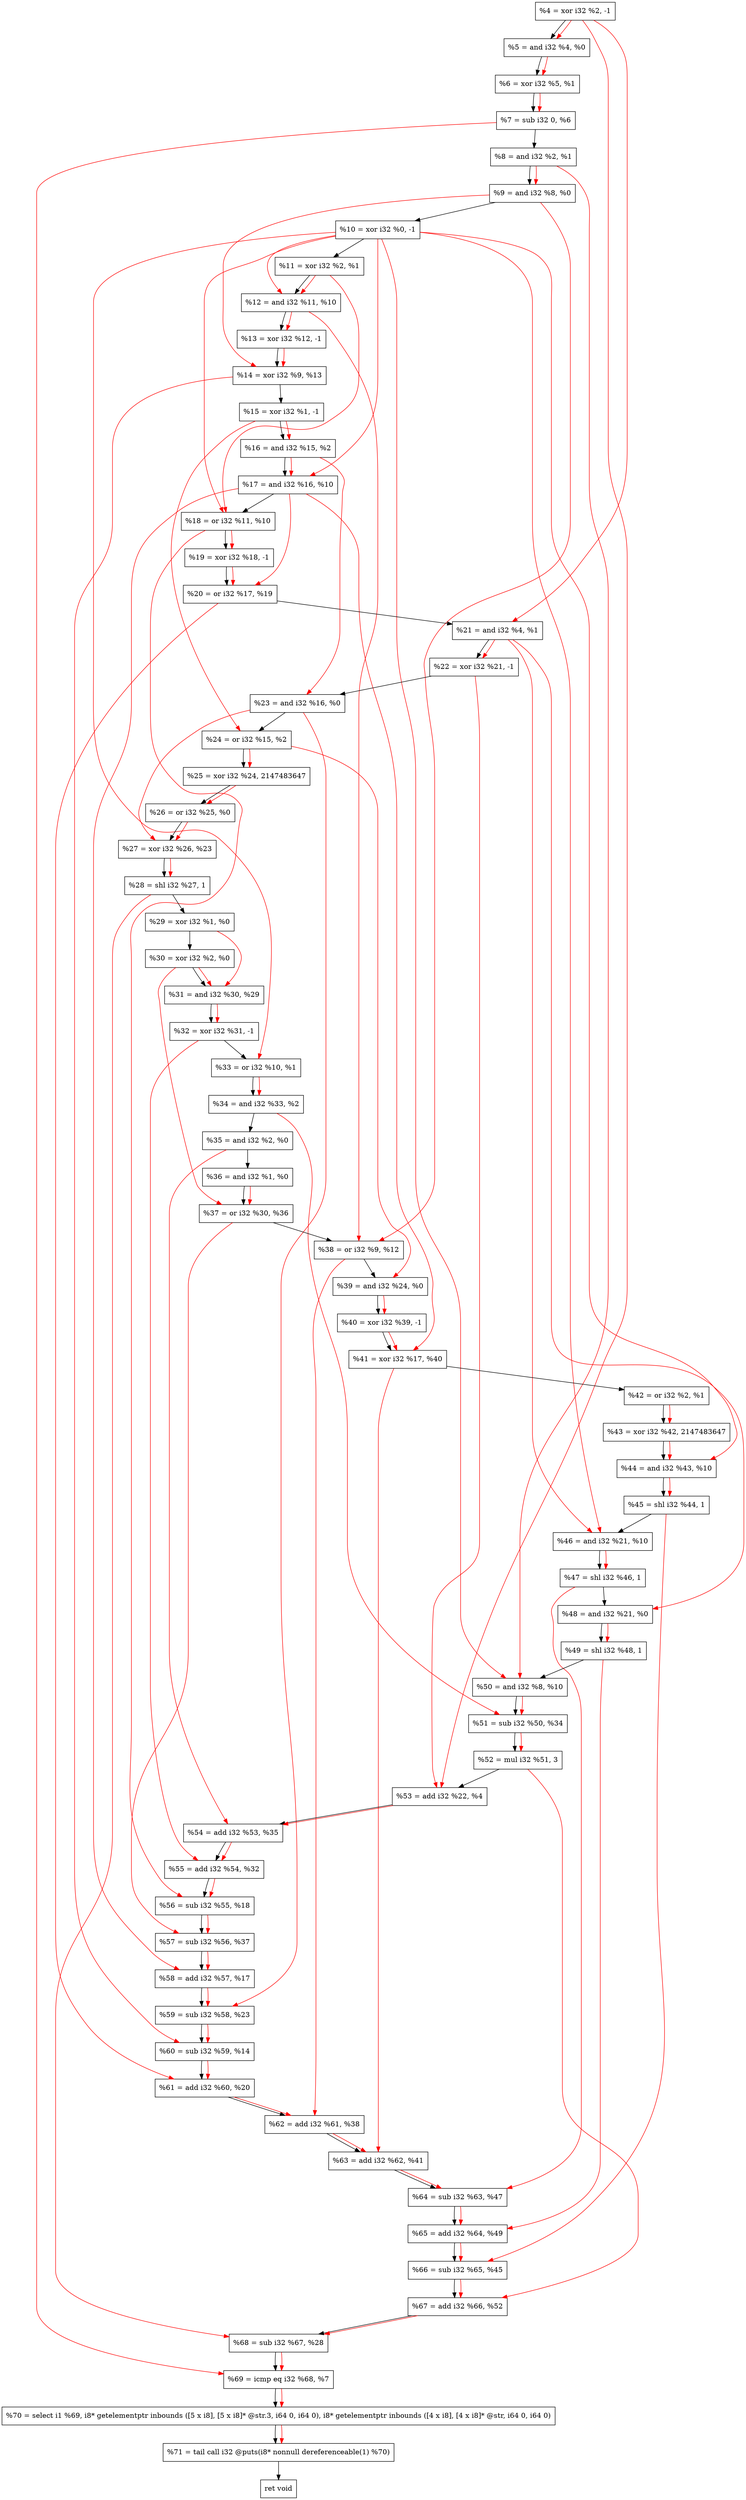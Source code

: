 digraph "DFG for'crackme' function" {
	Node0x510dd0[shape=record, label="  %4 = xor i32 %2, -1"];
	Node0x510e90[shape=record, label="  %5 = and i32 %4, %0"];
	Node0x510f00[shape=record, label="  %6 = xor i32 %5, %1"];
	Node0x510f70[shape=record, label="  %7 = sub i32 0, %6"];
	Node0x510fe0[shape=record, label="  %8 = and i32 %2, %1"];
	Node0x511050[shape=record, label="  %9 = and i32 %8, %0"];
	Node0x5110c0[shape=record, label="  %10 = xor i32 %0, -1"];
	Node0x511130[shape=record, label="  %11 = xor i32 %2, %1"];
	Node0x5111a0[shape=record, label="  %12 = and i32 %11, %10"];
	Node0x511210[shape=record, label="  %13 = xor i32 %12, -1"];
	Node0x511280[shape=record, label="  %14 = xor i32 %9, %13"];
	Node0x5112f0[shape=record, label="  %15 = xor i32 %1, -1"];
	Node0x511360[shape=record, label="  %16 = and i32 %15, %2"];
	Node0x5113d0[shape=record, label="  %17 = and i32 %16, %10"];
	Node0x511440[shape=record, label="  %18 = or i32 %11, %10"];
	Node0x5114b0[shape=record, label="  %19 = xor i32 %18, -1"];
	Node0x511520[shape=record, label="  %20 = or i32 %17, %19"];
	Node0x511590[shape=record, label="  %21 = and i32 %4, %1"];
	Node0x511600[shape=record, label="  %22 = xor i32 %21, -1"];
	Node0x511670[shape=record, label="  %23 = and i32 %16, %0"];
	Node0x5116e0[shape=record, label="  %24 = or i32 %15, %2"];
	Node0x511780[shape=record, label="  %25 = xor i32 %24, 2147483647"];
	Node0x5117f0[shape=record, label="  %26 = or i32 %25, %0"];
	Node0x511860[shape=record, label="  %27 = xor i32 %26, %23"];
	Node0x511900[shape=record, label="  %28 = shl i32 %27, 1"];
	Node0x511970[shape=record, label="  %29 = xor i32 %1, %0"];
	Node0x5119e0[shape=record, label="  %30 = xor i32 %2, %0"];
	Node0x511a50[shape=record, label="  %31 = and i32 %30, %29"];
	Node0x511ac0[shape=record, label="  %32 = xor i32 %31, -1"];
	Node0x511d40[shape=record, label="  %33 = or i32 %10, %1"];
	Node0x511db0[shape=record, label="  %34 = and i32 %33, %2"];
	Node0x511e20[shape=record, label="  %35 = and i32 %2, %0"];
	Node0x511e90[shape=record, label="  %36 = and i32 %1, %0"];
	Node0x511f00[shape=record, label="  %37 = or i32 %30, %36"];
	Node0x511f70[shape=record, label="  %38 = or i32 %9, %12"];
	Node0x511fe0[shape=record, label="  %39 = and i32 %24, %0"];
	Node0x512050[shape=record, label="  %40 = xor i32 %39, -1"];
	Node0x5120c0[shape=record, label="  %41 = xor i32 %17, %40"];
	Node0x512130[shape=record, label="  %42 = or i32 %2, %1"];
	Node0x5121a0[shape=record, label="  %43 = xor i32 %42, 2147483647"];
	Node0x512210[shape=record, label="  %44 = and i32 %43, %10"];
	Node0x512280[shape=record, label="  %45 = shl i32 %44, 1"];
	Node0x5122f0[shape=record, label="  %46 = and i32 %21, %10"];
	Node0x512360[shape=record, label="  %47 = shl i32 %46, 1"];
	Node0x5123d0[shape=record, label="  %48 = and i32 %21, %0"];
	Node0x512440[shape=record, label="  %49 = shl i32 %48, 1"];
	Node0x5124b0[shape=record, label="  %50 = and i32 %8, %10"];
	Node0x512520[shape=record, label="  %51 = sub i32 %50, %34"];
	Node0x5125c0[shape=record, label="  %52 = mul i32 %51, 3"];
	Node0x512630[shape=record, label="  %53 = add i32 %22, %4"];
	Node0x5126a0[shape=record, label="  %54 = add i32 %53, %35"];
	Node0x512710[shape=record, label="  %55 = add i32 %54, %32"];
	Node0x512780[shape=record, label="  %56 = sub i32 %55, %18"];
	Node0x5127f0[shape=record, label="  %57 = sub i32 %56, %37"];
	Node0x512860[shape=record, label="  %58 = add i32 %57, %17"];
	Node0x5128d0[shape=record, label="  %59 = sub i32 %58, %23"];
	Node0x512940[shape=record, label="  %60 = sub i32 %59, %14"];
	Node0x5129b0[shape=record, label="  %61 = add i32 %60, %20"];
	Node0x512a20[shape=record, label="  %62 = add i32 %61, %38"];
	Node0x512a90[shape=record, label="  %63 = add i32 %62, %41"];
	Node0x512b00[shape=record, label="  %64 = sub i32 %63, %47"];
	Node0x512f80[shape=record, label="  %65 = add i32 %64, %49"];
	Node0x512ff0[shape=record, label="  %66 = sub i32 %65, %45"];
	Node0x513060[shape=record, label="  %67 = add i32 %66, %52"];
	Node0x5130d0[shape=record, label="  %68 = sub i32 %67, %28"];
	Node0x513140[shape=record, label="  %69 = icmp eq i32 %68, %7"];
	Node0x4b1268[shape=record, label="  %70 = select i1 %69, i8* getelementptr inbounds ([5 x i8], [5 x i8]* @str.3, i64 0, i64 0), i8* getelementptr inbounds ([4 x i8], [4 x i8]* @str, i64 0, i64 0)"];
	Node0x5133d0[shape=record, label="  %71 = tail call i32 @puts(i8* nonnull dereferenceable(1) %70)"];
	Node0x513420[shape=record, label="  ret void"];
	Node0x510dd0 -> Node0x510e90;
	Node0x510e90 -> Node0x510f00;
	Node0x510f00 -> Node0x510f70;
	Node0x510f70 -> Node0x510fe0;
	Node0x510fe0 -> Node0x511050;
	Node0x511050 -> Node0x5110c0;
	Node0x5110c0 -> Node0x511130;
	Node0x511130 -> Node0x5111a0;
	Node0x5111a0 -> Node0x511210;
	Node0x511210 -> Node0x511280;
	Node0x511280 -> Node0x5112f0;
	Node0x5112f0 -> Node0x511360;
	Node0x511360 -> Node0x5113d0;
	Node0x5113d0 -> Node0x511440;
	Node0x511440 -> Node0x5114b0;
	Node0x5114b0 -> Node0x511520;
	Node0x511520 -> Node0x511590;
	Node0x511590 -> Node0x511600;
	Node0x511600 -> Node0x511670;
	Node0x511670 -> Node0x5116e0;
	Node0x5116e0 -> Node0x511780;
	Node0x511780 -> Node0x5117f0;
	Node0x5117f0 -> Node0x511860;
	Node0x511860 -> Node0x511900;
	Node0x511900 -> Node0x511970;
	Node0x511970 -> Node0x5119e0;
	Node0x5119e0 -> Node0x511a50;
	Node0x511a50 -> Node0x511ac0;
	Node0x511ac0 -> Node0x511d40;
	Node0x511d40 -> Node0x511db0;
	Node0x511db0 -> Node0x511e20;
	Node0x511e20 -> Node0x511e90;
	Node0x511e90 -> Node0x511f00;
	Node0x511f00 -> Node0x511f70;
	Node0x511f70 -> Node0x511fe0;
	Node0x511fe0 -> Node0x512050;
	Node0x512050 -> Node0x5120c0;
	Node0x5120c0 -> Node0x512130;
	Node0x512130 -> Node0x5121a0;
	Node0x5121a0 -> Node0x512210;
	Node0x512210 -> Node0x512280;
	Node0x512280 -> Node0x5122f0;
	Node0x5122f0 -> Node0x512360;
	Node0x512360 -> Node0x5123d0;
	Node0x5123d0 -> Node0x512440;
	Node0x512440 -> Node0x5124b0;
	Node0x5124b0 -> Node0x512520;
	Node0x512520 -> Node0x5125c0;
	Node0x5125c0 -> Node0x512630;
	Node0x512630 -> Node0x5126a0;
	Node0x5126a0 -> Node0x512710;
	Node0x512710 -> Node0x512780;
	Node0x512780 -> Node0x5127f0;
	Node0x5127f0 -> Node0x512860;
	Node0x512860 -> Node0x5128d0;
	Node0x5128d0 -> Node0x512940;
	Node0x512940 -> Node0x5129b0;
	Node0x5129b0 -> Node0x512a20;
	Node0x512a20 -> Node0x512a90;
	Node0x512a90 -> Node0x512b00;
	Node0x512b00 -> Node0x512f80;
	Node0x512f80 -> Node0x512ff0;
	Node0x512ff0 -> Node0x513060;
	Node0x513060 -> Node0x5130d0;
	Node0x5130d0 -> Node0x513140;
	Node0x513140 -> Node0x4b1268;
	Node0x4b1268 -> Node0x5133d0;
	Node0x5133d0 -> Node0x513420;
edge [color=red]
	Node0x510dd0 -> Node0x510e90;
	Node0x510e90 -> Node0x510f00;
	Node0x510f00 -> Node0x510f70;
	Node0x510fe0 -> Node0x511050;
	Node0x511130 -> Node0x5111a0;
	Node0x5110c0 -> Node0x5111a0;
	Node0x5111a0 -> Node0x511210;
	Node0x511050 -> Node0x511280;
	Node0x511210 -> Node0x511280;
	Node0x5112f0 -> Node0x511360;
	Node0x511360 -> Node0x5113d0;
	Node0x5110c0 -> Node0x5113d0;
	Node0x511130 -> Node0x511440;
	Node0x5110c0 -> Node0x511440;
	Node0x511440 -> Node0x5114b0;
	Node0x5113d0 -> Node0x511520;
	Node0x5114b0 -> Node0x511520;
	Node0x510dd0 -> Node0x511590;
	Node0x511590 -> Node0x511600;
	Node0x511360 -> Node0x511670;
	Node0x5112f0 -> Node0x5116e0;
	Node0x5116e0 -> Node0x511780;
	Node0x511780 -> Node0x5117f0;
	Node0x5117f0 -> Node0x511860;
	Node0x511670 -> Node0x511860;
	Node0x511860 -> Node0x511900;
	Node0x5119e0 -> Node0x511a50;
	Node0x511970 -> Node0x511a50;
	Node0x511a50 -> Node0x511ac0;
	Node0x5110c0 -> Node0x511d40;
	Node0x511d40 -> Node0x511db0;
	Node0x5119e0 -> Node0x511f00;
	Node0x511e90 -> Node0x511f00;
	Node0x511050 -> Node0x511f70;
	Node0x5111a0 -> Node0x511f70;
	Node0x5116e0 -> Node0x511fe0;
	Node0x511fe0 -> Node0x512050;
	Node0x5113d0 -> Node0x5120c0;
	Node0x512050 -> Node0x5120c0;
	Node0x512130 -> Node0x5121a0;
	Node0x5121a0 -> Node0x512210;
	Node0x5110c0 -> Node0x512210;
	Node0x512210 -> Node0x512280;
	Node0x511590 -> Node0x5122f0;
	Node0x5110c0 -> Node0x5122f0;
	Node0x5122f0 -> Node0x512360;
	Node0x511590 -> Node0x5123d0;
	Node0x5123d0 -> Node0x512440;
	Node0x510fe0 -> Node0x5124b0;
	Node0x5110c0 -> Node0x5124b0;
	Node0x5124b0 -> Node0x512520;
	Node0x511db0 -> Node0x512520;
	Node0x512520 -> Node0x5125c0;
	Node0x511600 -> Node0x512630;
	Node0x510dd0 -> Node0x512630;
	Node0x512630 -> Node0x5126a0;
	Node0x511e20 -> Node0x5126a0;
	Node0x5126a0 -> Node0x512710;
	Node0x511ac0 -> Node0x512710;
	Node0x512710 -> Node0x512780;
	Node0x511440 -> Node0x512780;
	Node0x512780 -> Node0x5127f0;
	Node0x511f00 -> Node0x5127f0;
	Node0x5127f0 -> Node0x512860;
	Node0x5113d0 -> Node0x512860;
	Node0x512860 -> Node0x5128d0;
	Node0x511670 -> Node0x5128d0;
	Node0x5128d0 -> Node0x512940;
	Node0x511280 -> Node0x512940;
	Node0x512940 -> Node0x5129b0;
	Node0x511520 -> Node0x5129b0;
	Node0x5129b0 -> Node0x512a20;
	Node0x511f70 -> Node0x512a20;
	Node0x512a20 -> Node0x512a90;
	Node0x5120c0 -> Node0x512a90;
	Node0x512a90 -> Node0x512b00;
	Node0x512360 -> Node0x512b00;
	Node0x512b00 -> Node0x512f80;
	Node0x512440 -> Node0x512f80;
	Node0x512f80 -> Node0x512ff0;
	Node0x512280 -> Node0x512ff0;
	Node0x512ff0 -> Node0x513060;
	Node0x5125c0 -> Node0x513060;
	Node0x513060 -> Node0x5130d0;
	Node0x511900 -> Node0x5130d0;
	Node0x5130d0 -> Node0x513140;
	Node0x510f70 -> Node0x513140;
	Node0x513140 -> Node0x4b1268;
	Node0x4b1268 -> Node0x5133d0;
}
